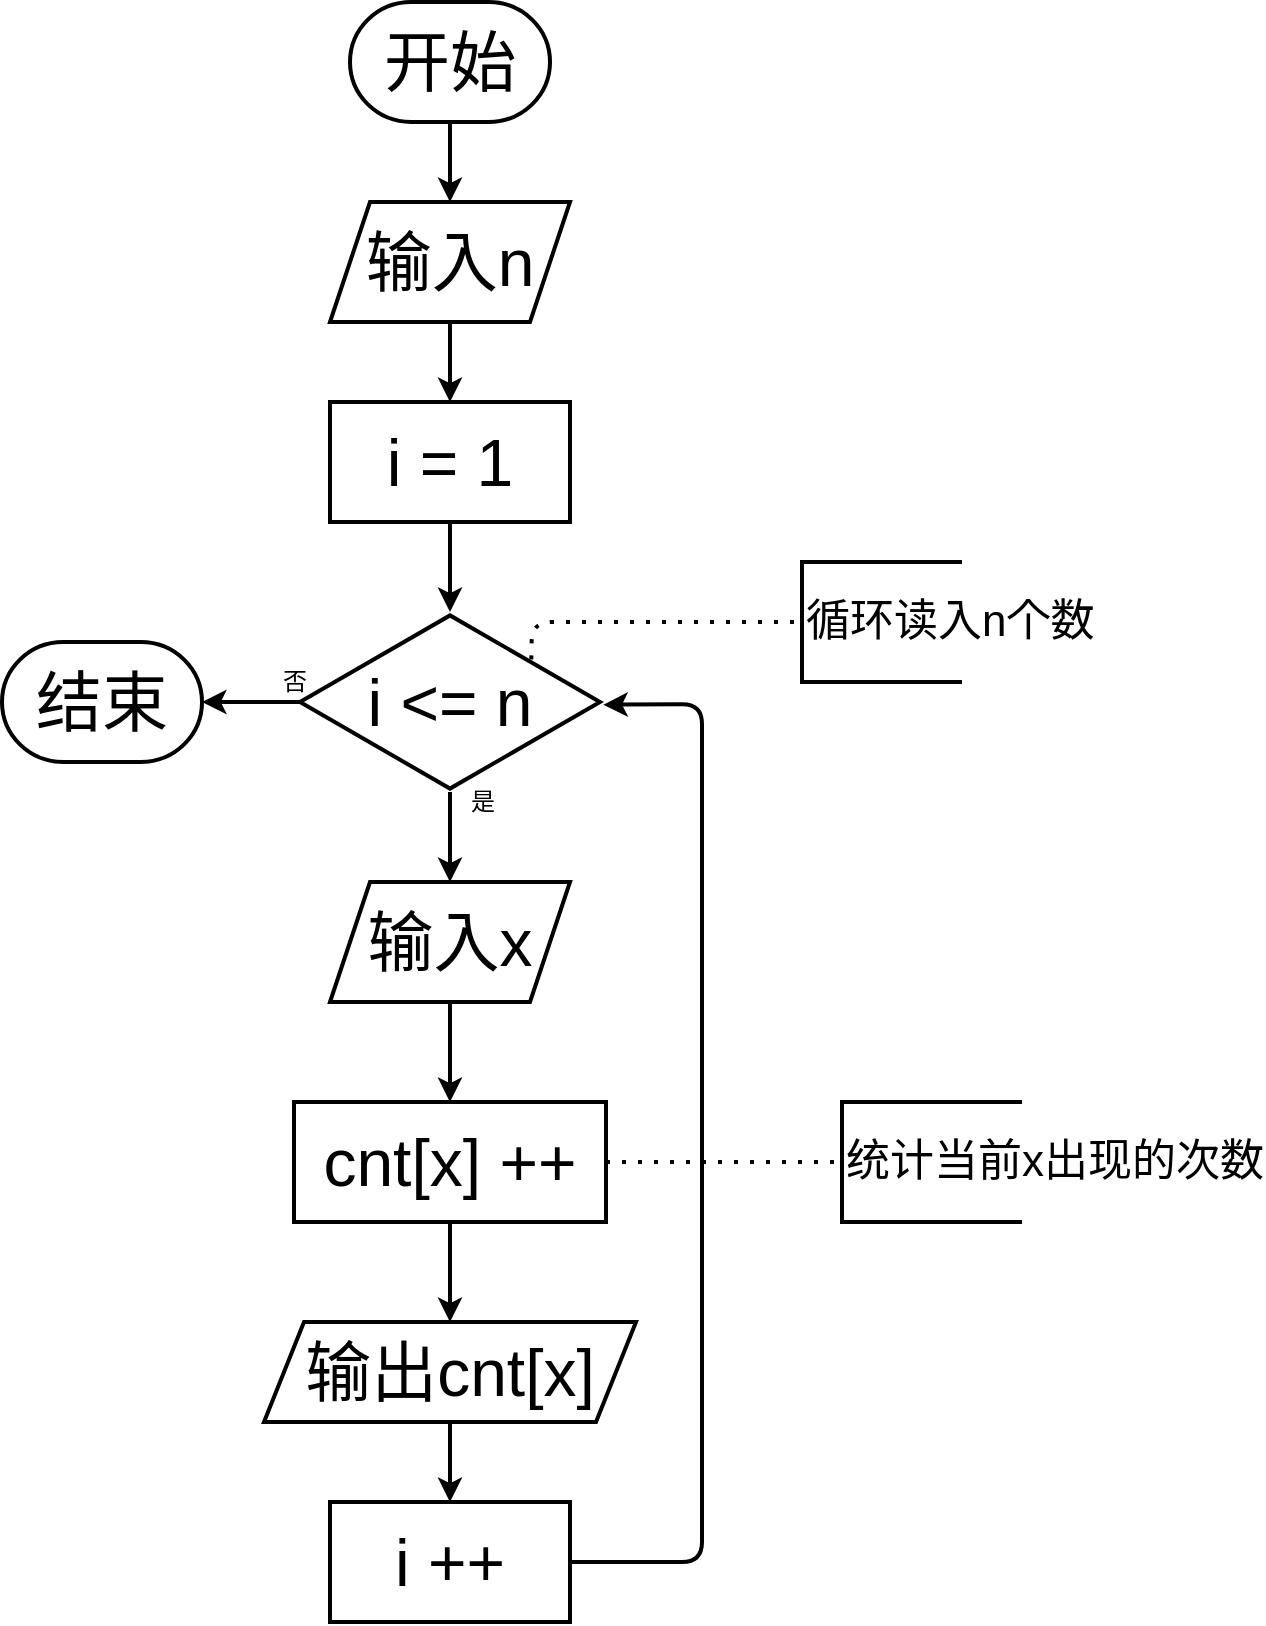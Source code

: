 <mxfile version="14.2.7" type="github" pages="2">
  <diagram id="Ar-jqwaCF9NeFOQVzlyv" name="Page-1">
    <mxGraphModel dx="782" dy="381" grid="1" gridSize="10" guides="1" tooltips="1" connect="1" arrows="1" fold="1" page="1" pageScale="1" pageWidth="827" pageHeight="1169" math="0" shadow="0">
      <root>
        <mxCell id="0" />
        <mxCell id="1" parent="0" />
        <mxCell id="IPCu-1Lw4kJFNTAyMRZ6-4" value="" style="edgeStyle=orthogonalEdgeStyle;rounded=0;orthogonalLoop=1;jettySize=auto;html=1;strokeWidth=2;" edge="1" parent="1" source="IPCu-1Lw4kJFNTAyMRZ6-1" target="IPCu-1Lw4kJFNTAyMRZ6-3">
          <mxGeometry relative="1" as="geometry" />
        </mxCell>
        <mxCell id="IPCu-1Lw4kJFNTAyMRZ6-1" value="&lt;font style=&quot;font-size: 33px&quot;&gt;开始&lt;/font&gt;" style="strokeWidth=2;html=1;shape=mxgraph.flowchart.terminator;whiteSpace=wrap;" vertex="1" parent="1">
          <mxGeometry x="364" y="190" width="100" height="60" as="geometry" />
        </mxCell>
        <mxCell id="IPCu-1Lw4kJFNTAyMRZ6-6" value="" style="edgeStyle=orthogonalEdgeStyle;rounded=0;orthogonalLoop=1;jettySize=auto;html=1;strokeWidth=2;" edge="1" parent="1" source="IPCu-1Lw4kJFNTAyMRZ6-3" target="IPCu-1Lw4kJFNTAyMRZ6-5">
          <mxGeometry relative="1" as="geometry" />
        </mxCell>
        <mxCell id="IPCu-1Lw4kJFNTAyMRZ6-3" value="&lt;font style=&quot;font-size: 33px&quot;&gt;输入n&lt;/font&gt;" style="shape=parallelogram;perimeter=parallelogramPerimeter;whiteSpace=wrap;html=1;fixedSize=1;strokeWidth=2;" vertex="1" parent="1">
          <mxGeometry x="354" y="290" width="120" height="60" as="geometry" />
        </mxCell>
        <mxCell id="IPCu-1Lw4kJFNTAyMRZ6-8" value="" style="edgeStyle=orthogonalEdgeStyle;rounded=0;orthogonalLoop=1;jettySize=auto;html=1;strokeWidth=2;" edge="1" parent="1" source="IPCu-1Lw4kJFNTAyMRZ6-5" target="IPCu-1Lw4kJFNTAyMRZ6-7">
          <mxGeometry relative="1" as="geometry" />
        </mxCell>
        <mxCell id="IPCu-1Lw4kJFNTAyMRZ6-5" value="&lt;font style=&quot;font-size: 33px&quot;&gt;i = 1&lt;/font&gt;" style="rounded=0;whiteSpace=wrap;html=1;strokeWidth=2;" vertex="1" parent="1">
          <mxGeometry x="354" y="390" width="120" height="60" as="geometry" />
        </mxCell>
        <mxCell id="IPCu-1Lw4kJFNTAyMRZ6-10" value="" style="edgeStyle=orthogonalEdgeStyle;rounded=0;orthogonalLoop=1;jettySize=auto;html=1;strokeWidth=2;" edge="1" parent="1" source="IPCu-1Lw4kJFNTAyMRZ6-7" target="IPCu-1Lw4kJFNTAyMRZ6-9">
          <mxGeometry relative="1" as="geometry" />
        </mxCell>
        <mxCell id="IPCu-1Lw4kJFNTAyMRZ6-20" value="" style="edgeStyle=orthogonalEdgeStyle;rounded=0;orthogonalLoop=1;jettySize=auto;html=1;strokeWidth=2;" edge="1" parent="1" source="IPCu-1Lw4kJFNTAyMRZ6-7" target="IPCu-1Lw4kJFNTAyMRZ6-19">
          <mxGeometry relative="1" as="geometry" />
        </mxCell>
        <mxCell id="IPCu-1Lw4kJFNTAyMRZ6-7" value="&lt;font style=&quot;font-size: 33px&quot;&gt;i &amp;lt;= n&lt;/font&gt;" style="html=1;whiteSpace=wrap;aspect=fixed;shape=isoRectangle;strokeWidth=2;" vertex="1" parent="1">
          <mxGeometry x="339" y="495" width="150" height="90" as="geometry" />
        </mxCell>
        <mxCell id="IPCu-1Lw4kJFNTAyMRZ6-12" value="" style="edgeStyle=orthogonalEdgeStyle;rounded=0;orthogonalLoop=1;jettySize=auto;html=1;strokeWidth=2;" edge="1" parent="1" source="IPCu-1Lw4kJFNTAyMRZ6-9" target="IPCu-1Lw4kJFNTAyMRZ6-11">
          <mxGeometry relative="1" as="geometry" />
        </mxCell>
        <mxCell id="IPCu-1Lw4kJFNTAyMRZ6-9" value="&lt;font style=&quot;font-size: 33px&quot;&gt;输入x&lt;/font&gt;" style="shape=parallelogram;perimeter=parallelogramPerimeter;whiteSpace=wrap;html=1;fixedSize=1;strokeWidth=2;" vertex="1" parent="1">
          <mxGeometry x="354" y="630" width="120" height="60" as="geometry" />
        </mxCell>
        <mxCell id="IPCu-1Lw4kJFNTAyMRZ6-14" value="" style="edgeStyle=orthogonalEdgeStyle;rounded=0;orthogonalLoop=1;jettySize=auto;html=1;strokeWidth=2;" edge="1" parent="1" source="IPCu-1Lw4kJFNTAyMRZ6-11" target="IPCu-1Lw4kJFNTAyMRZ6-13">
          <mxGeometry relative="1" as="geometry" />
        </mxCell>
        <mxCell id="IPCu-1Lw4kJFNTAyMRZ6-11" value="&lt;font style=&quot;font-size: 33px&quot;&gt;cnt[x] ++&lt;/font&gt;" style="rounded=0;whiteSpace=wrap;html=1;strokeWidth=2;" vertex="1" parent="1">
          <mxGeometry x="336" y="740" width="156" height="60" as="geometry" />
        </mxCell>
        <mxCell id="IPCu-1Lw4kJFNTAyMRZ6-16" value="" style="edgeStyle=orthogonalEdgeStyle;rounded=0;orthogonalLoop=1;jettySize=auto;html=1;strokeWidth=2;" edge="1" parent="1" source="IPCu-1Lw4kJFNTAyMRZ6-13" target="IPCu-1Lw4kJFNTAyMRZ6-15">
          <mxGeometry relative="1" as="geometry" />
        </mxCell>
        <mxCell id="IPCu-1Lw4kJFNTAyMRZ6-13" value="&lt;font style=&quot;font-size: 33px&quot;&gt;输出cnt[x]&lt;/font&gt;" style="shape=parallelogram;perimeter=parallelogramPerimeter;whiteSpace=wrap;html=1;fixedSize=1;strokeWidth=2;" vertex="1" parent="1">
          <mxGeometry x="321" y="850" width="186" height="50" as="geometry" />
        </mxCell>
        <mxCell id="IPCu-1Lw4kJFNTAyMRZ6-15" value="&lt;font style=&quot;font-size: 33px&quot;&gt;i ++&lt;/font&gt;" style="rounded=0;whiteSpace=wrap;html=1;strokeWidth=2;" vertex="1" parent="1">
          <mxGeometry x="354" y="940" width="120" height="60" as="geometry" />
        </mxCell>
        <mxCell id="IPCu-1Lw4kJFNTAyMRZ6-17" value="" style="endArrow=classic;html=1;strokeWidth=2;exitX=1;exitY=0.5;exitDx=0;exitDy=0;entryX=1.011;entryY=0.515;entryDx=0;entryDy=0;entryPerimeter=0;" edge="1" parent="1" source="IPCu-1Lw4kJFNTAyMRZ6-15" target="IPCu-1Lw4kJFNTAyMRZ6-7">
          <mxGeometry width="50" height="50" relative="1" as="geometry">
            <mxPoint x="380" y="870" as="sourcePoint" />
            <mxPoint x="430" y="820" as="targetPoint" />
            <Array as="points">
              <mxPoint x="540" y="970" />
              <mxPoint x="540" y="541" />
            </Array>
          </mxGeometry>
        </mxCell>
        <mxCell id="IPCu-1Lw4kJFNTAyMRZ6-18" value="是" style="text;html=1;align=center;verticalAlign=middle;resizable=0;points=[];autosize=1;" vertex="1" parent="1">
          <mxGeometry x="415" y="580" width="30" height="20" as="geometry" />
        </mxCell>
        <mxCell id="IPCu-1Lw4kJFNTAyMRZ6-19" value="&lt;font style=&quot;font-size: 33px&quot;&gt;结束&lt;/font&gt;" style="strokeWidth=2;html=1;shape=mxgraph.flowchart.terminator;whiteSpace=wrap;" vertex="1" parent="1">
          <mxGeometry x="190" y="510" width="100" height="60" as="geometry" />
        </mxCell>
        <mxCell id="IPCu-1Lw4kJFNTAyMRZ6-21" value="否" style="text;html=1;align=center;verticalAlign=middle;resizable=0;points=[];autosize=1;" vertex="1" parent="1">
          <mxGeometry x="321" y="520" width="30" height="20" as="geometry" />
        </mxCell>
        <mxCell id="IPCu-1Lw4kJFNTAyMRZ6-22" value="&lt;font style=&quot;font-size: 22px&quot;&gt;循环读入n个数&lt;/font&gt;" style="strokeWidth=2;html=1;shape=mxgraph.flowchart.annotation_1;align=left;pointerEvents=1;" vertex="1" parent="1">
          <mxGeometry x="590" y="470" width="80" height="60" as="geometry" />
        </mxCell>
        <mxCell id="IPCu-1Lw4kJFNTAyMRZ6-23" value="" style="endArrow=none;dashed=1;html=1;dashPattern=1 3;strokeWidth=2;exitX=0.771;exitY=0.263;exitDx=0;exitDy=0;exitPerimeter=0;entryX=0;entryY=0.5;entryDx=0;entryDy=0;entryPerimeter=0;" edge="1" parent="1" source="IPCu-1Lw4kJFNTAyMRZ6-7" target="IPCu-1Lw4kJFNTAyMRZ6-22">
          <mxGeometry width="50" height="50" relative="1" as="geometry">
            <mxPoint x="380" y="480" as="sourcePoint" />
            <mxPoint x="430" y="430" as="targetPoint" />
            <Array as="points">
              <mxPoint x="455" y="500" />
            </Array>
          </mxGeometry>
        </mxCell>
        <mxCell id="IPCu-1Lw4kJFNTAyMRZ6-24" value="&lt;font style=&quot;font-size: 22px&quot;&gt;统计当前x出现的次数&lt;/font&gt;" style="strokeWidth=2;html=1;shape=mxgraph.flowchart.annotation_1;align=left;pointerEvents=1;" vertex="1" parent="1">
          <mxGeometry x="610" y="740" width="90" height="60" as="geometry" />
        </mxCell>
        <mxCell id="IPCu-1Lw4kJFNTAyMRZ6-26" value="" style="endArrow=none;dashed=1;html=1;dashPattern=1 3;strokeWidth=2;exitX=1;exitY=0.5;exitDx=0;exitDy=0;entryX=0;entryY=0.5;entryDx=0;entryDy=0;entryPerimeter=0;" edge="1" parent="1" source="IPCu-1Lw4kJFNTAyMRZ6-11" target="IPCu-1Lw4kJFNTAyMRZ6-24">
          <mxGeometry width="50" height="50" relative="1" as="geometry">
            <mxPoint x="380" y="780" as="sourcePoint" />
            <mxPoint x="430" y="730" as="targetPoint" />
          </mxGeometry>
        </mxCell>
      </root>
    </mxGraphModel>
  </diagram>
  <diagram id="53ZwPWQBNraA3zYo1Nx5" name="Page-2">
    <mxGraphModel dx="1609" dy="381" grid="1" gridSize="10" guides="1" tooltips="1" connect="1" arrows="1" fold="1" page="1" pageScale="1" pageWidth="827" pageHeight="1169" math="0" shadow="0">
      <root>
        <mxCell id="NMKy-kS4VFhtqlt6VD5c-0" />
        <mxCell id="NMKy-kS4VFhtqlt6VD5c-1" parent="NMKy-kS4VFhtqlt6VD5c-0" />
        <mxCell id="NMKy-kS4VFhtqlt6VD5c-4" value="" style="edgeStyle=orthogonalEdgeStyle;rounded=0;orthogonalLoop=1;jettySize=auto;html=1;strokeWidth=2;" parent="NMKy-kS4VFhtqlt6VD5c-1" source="NMKy-kS4VFhtqlt6VD5c-2" target="NMKy-kS4VFhtqlt6VD5c-3" edge="1">
          <mxGeometry relative="1" as="geometry" />
        </mxCell>
        <mxCell id="NMKy-kS4VFhtqlt6VD5c-2" value="&lt;font style=&quot;font-size: 33px&quot;&gt;开始&lt;/font&gt;" style="strokeWidth=2;html=1;shape=mxgraph.flowchart.terminator;whiteSpace=wrap;" parent="NMKy-kS4VFhtqlt6VD5c-1" vertex="1">
          <mxGeometry x="350" y="220" width="100" height="60" as="geometry" />
        </mxCell>
        <mxCell id="NMKy-kS4VFhtqlt6VD5c-6" value="" style="edgeStyle=orthogonalEdgeStyle;rounded=0;orthogonalLoop=1;jettySize=auto;html=1;strokeWidth=2;" parent="NMKy-kS4VFhtqlt6VD5c-1" source="NMKy-kS4VFhtqlt6VD5c-3" target="NMKy-kS4VFhtqlt6VD5c-5" edge="1">
          <mxGeometry relative="1" as="geometry" />
        </mxCell>
        <mxCell id="NMKy-kS4VFhtqlt6VD5c-3" value="&lt;font style=&quot;font-size: 33px&quot;&gt;输入n&lt;/font&gt;" style="shape=parallelogram;perimeter=parallelogramPerimeter;whiteSpace=wrap;html=1;fixedSize=1;strokeWidth=2;" parent="NMKy-kS4VFhtqlt6VD5c-1" vertex="1">
          <mxGeometry x="335" y="330" width="130" height="50" as="geometry" />
        </mxCell>
        <mxCell id="NMKy-kS4VFhtqlt6VD5c-8" value="" style="edgeStyle=orthogonalEdgeStyle;rounded=0;orthogonalLoop=1;jettySize=auto;html=1;strokeWidth=2;" parent="NMKy-kS4VFhtqlt6VD5c-1" source="NMKy-kS4VFhtqlt6VD5c-5" target="NMKy-kS4VFhtqlt6VD5c-7" edge="1">
          <mxGeometry relative="1" as="geometry" />
        </mxCell>
        <mxCell id="NMKy-kS4VFhtqlt6VD5c-5" value="&lt;font style=&quot;font-size: 33px&quot;&gt;i = 1&lt;/font&gt;" style="rounded=0;whiteSpace=wrap;html=1;strokeWidth=2;" parent="NMKy-kS4VFhtqlt6VD5c-1" vertex="1">
          <mxGeometry x="340" y="430" width="120" height="60" as="geometry" />
        </mxCell>
        <mxCell id="NMKy-kS4VFhtqlt6VD5c-10" value="" style="edgeStyle=orthogonalEdgeStyle;rounded=0;orthogonalLoop=1;jettySize=auto;html=1;strokeWidth=2;" parent="NMKy-kS4VFhtqlt6VD5c-1" source="NMKy-kS4VFhtqlt6VD5c-7" target="NMKy-kS4VFhtqlt6VD5c-9" edge="1">
          <mxGeometry relative="1" as="geometry" />
        </mxCell>
        <mxCell id="NMKy-kS4VFhtqlt6VD5c-18" value="" style="edgeStyle=orthogonalEdgeStyle;rounded=0;orthogonalLoop=1;jettySize=auto;html=1;strokeWidth=2;" parent="NMKy-kS4VFhtqlt6VD5c-1" source="NMKy-kS4VFhtqlt6VD5c-7" target="NMKy-kS4VFhtqlt6VD5c-17" edge="1">
          <mxGeometry relative="1" as="geometry" />
        </mxCell>
        <mxCell id="NMKy-kS4VFhtqlt6VD5c-7" value="&lt;font style=&quot;font-size: 33px&quot;&gt;i &amp;lt;= n&lt;/font&gt;" style="html=1;whiteSpace=wrap;aspect=fixed;shape=isoRectangle;strokeWidth=2;" parent="NMKy-kS4VFhtqlt6VD5c-1" vertex="1">
          <mxGeometry x="325" y="540" width="150" height="90" as="geometry" />
        </mxCell>
        <mxCell id="NMKy-kS4VFhtqlt6VD5c-13" value="" style="edgeStyle=orthogonalEdgeStyle;rounded=0;orthogonalLoop=1;jettySize=auto;html=1;strokeWidth=2;" parent="NMKy-kS4VFhtqlt6VD5c-1" source="NMKy-kS4VFhtqlt6VD5c-9" target="NMKy-kS4VFhtqlt6VD5c-12" edge="1">
          <mxGeometry relative="1" as="geometry" />
        </mxCell>
        <mxCell id="NMKy-kS4VFhtqlt6VD5c-9" value="&lt;font style=&quot;font-size: 33px&quot;&gt;输入x&lt;/font&gt;" style="shape=parallelogram;perimeter=parallelogramPerimeter;whiteSpace=wrap;html=1;fixedSize=1;strokeWidth=2;" parent="NMKy-kS4VFhtqlt6VD5c-1" vertex="1">
          <mxGeometry x="570" y="557.5" width="130" height="55" as="geometry" />
        </mxCell>
        <mxCell id="NMKy-kS4VFhtqlt6VD5c-11" value="是" style="text;html=1;align=center;verticalAlign=middle;resizable=0;points=[];autosize=1;" parent="NMKy-kS4VFhtqlt6VD5c-1" vertex="1">
          <mxGeometry x="465" y="560" width="30" height="20" as="geometry" />
        </mxCell>
        <mxCell id="NMKy-kS4VFhtqlt6VD5c-15" value="" style="edgeStyle=orthogonalEdgeStyle;rounded=0;orthogonalLoop=1;jettySize=auto;html=1;strokeWidth=2;" parent="NMKy-kS4VFhtqlt6VD5c-1" source="NMKy-kS4VFhtqlt6VD5c-12" target="NMKy-kS4VFhtqlt6VD5c-14" edge="1">
          <mxGeometry relative="1" as="geometry" />
        </mxCell>
        <mxCell id="NMKy-kS4VFhtqlt6VD5c-12" value="&lt;font style=&quot;font-size: 33px&quot;&gt;a[x]++&lt;/font&gt;" style="rounded=0;whiteSpace=wrap;html=1;strokeWidth=2;" parent="NMKy-kS4VFhtqlt6VD5c-1" vertex="1">
          <mxGeometry x="575" y="670" width="120" height="60" as="geometry" />
        </mxCell>
        <mxCell id="NMKy-kS4VFhtqlt6VD5c-14" value="&lt;font style=&quot;font-size: 33px&quot;&gt;i ++&lt;/font&gt;" style="rounded=0;whiteSpace=wrap;html=1;strokeWidth=2;" parent="NMKy-kS4VFhtqlt6VD5c-1" vertex="1">
          <mxGeometry x="575" y="790" width="120" height="60" as="geometry" />
        </mxCell>
        <mxCell id="NMKy-kS4VFhtqlt6VD5c-16" value="" style="endArrow=classic;html=1;strokeWidth=2;exitX=0;exitY=0.5;exitDx=0;exitDy=0;entryX=0.5;entryY=0.993;entryDx=0;entryDy=0;entryPerimeter=0;" parent="NMKy-kS4VFhtqlt6VD5c-1" source="NMKy-kS4VFhtqlt6VD5c-14" target="NMKy-kS4VFhtqlt6VD5c-7" edge="1">
          <mxGeometry width="50" height="50" relative="1" as="geometry">
            <mxPoint x="380" y="750" as="sourcePoint" />
            <mxPoint x="430" y="700" as="targetPoint" />
            <Array as="points">
              <mxPoint x="400" y="820" />
            </Array>
          </mxGeometry>
        </mxCell>
        <mxCell id="NMKy-kS4VFhtqlt6VD5c-21" value="" style="edgeStyle=orthogonalEdgeStyle;rounded=0;orthogonalLoop=1;jettySize=auto;html=1;strokeWidth=2;" parent="NMKy-kS4VFhtqlt6VD5c-1" source="NMKy-kS4VFhtqlt6VD5c-17" target="NMKy-kS4VFhtqlt6VD5c-20" edge="1">
          <mxGeometry relative="1" as="geometry" />
        </mxCell>
        <mxCell id="NMKy-kS4VFhtqlt6VD5c-17" value="&lt;font style=&quot;font-size: 33px&quot;&gt;i = 1&lt;/font&gt;" style="rounded=0;whiteSpace=wrap;html=1;strokeWidth=2;" parent="NMKy-kS4VFhtqlt6VD5c-1" vertex="1">
          <mxGeometry x="120" y="555" width="120" height="60" as="geometry" />
        </mxCell>
        <mxCell id="NMKy-kS4VFhtqlt6VD5c-19" value="否" style="text;html=1;align=center;verticalAlign=middle;resizable=0;points=[];autosize=1;" parent="NMKy-kS4VFhtqlt6VD5c-1" vertex="1">
          <mxGeometry x="305" y="560" width="30" height="20" as="geometry" />
        </mxCell>
        <mxCell id="NMKy-kS4VFhtqlt6VD5c-23" value="" style="edgeStyle=orthogonalEdgeStyle;rounded=0;orthogonalLoop=1;jettySize=auto;html=1;strokeWidth=2;" parent="NMKy-kS4VFhtqlt6VD5c-1" source="NMKy-kS4VFhtqlt6VD5c-20" target="NMKy-kS4VFhtqlt6VD5c-22" edge="1">
          <mxGeometry relative="1" as="geometry" />
        </mxCell>
        <mxCell id="NMKy-kS4VFhtqlt6VD5c-20" value="&lt;font style=&quot;font-size: 33px&quot;&gt;i &amp;lt;= 10000&lt;/font&gt;" style="html=1;whiteSpace=wrap;aspect=fixed;shape=isoRectangle;strokeWidth=2;" parent="NMKy-kS4VFhtqlt6VD5c-1" vertex="1">
          <mxGeometry x="71.66" y="800" width="216.67" height="130" as="geometry" />
        </mxCell>
        <mxCell id="NMKy-kS4VFhtqlt6VD5c-26" value="" style="edgeStyle=orthogonalEdgeStyle;rounded=0;orthogonalLoop=1;jettySize=auto;html=1;strokeWidth=2;" parent="NMKy-kS4VFhtqlt6VD5c-1" source="NMKy-kS4VFhtqlt6VD5c-22" target="NMKy-kS4VFhtqlt6VD5c-25" edge="1">
          <mxGeometry relative="1" as="geometry" />
        </mxCell>
        <mxCell id="NMKy-kS4VFhtqlt6VD5c-30" value="" style="edgeStyle=orthogonalEdgeStyle;rounded=0;orthogonalLoop=1;jettySize=auto;html=1;strokeWidth=2;" parent="NMKy-kS4VFhtqlt6VD5c-1" source="NMKy-kS4VFhtqlt6VD5c-22" target="NMKy-kS4VFhtqlt6VD5c-29" edge="1">
          <mxGeometry relative="1" as="geometry" />
        </mxCell>
        <mxCell id="NMKy-kS4VFhtqlt6VD5c-22" value="&lt;font style=&quot;font-size: 30px&quot;&gt;a[i] &amp;lt; a[i-1]&lt;/font&gt;" style="html=1;whiteSpace=wrap;aspect=fixed;shape=isoRectangle;strokeWidth=2;" parent="NMKy-kS4VFhtqlt6VD5c-1" vertex="1">
          <mxGeometry x="71.66" y="1020" width="216.67" height="130" as="geometry" />
        </mxCell>
        <mxCell id="NMKy-kS4VFhtqlt6VD5c-24" value="是" style="text;html=1;align=center;verticalAlign=middle;resizable=0;points=[];autosize=1;" parent="NMKy-kS4VFhtqlt6VD5c-1" vertex="1">
          <mxGeometry x="180" y="930" width="30" height="20" as="geometry" />
        </mxCell>
        <mxCell id="NMKy-kS4VFhtqlt6VD5c-25" value="&lt;font style=&quot;font-size: 33px&quot;&gt;ans += a[i]&lt;/font&gt;" style="rounded=0;whiteSpace=wrap;html=1;strokeWidth=2;" parent="NMKy-kS4VFhtqlt6VD5c-1" vertex="1">
          <mxGeometry x="360" y="1060" width="170" height="50" as="geometry" />
        </mxCell>
        <mxCell id="NMKy-kS4VFhtqlt6VD5c-27" value="是" style="text;html=1;align=center;verticalAlign=middle;resizable=0;points=[];autosize=1;" parent="NMKy-kS4VFhtqlt6VD5c-1" vertex="1">
          <mxGeometry x="275.0" y="1060" width="30" height="20" as="geometry" />
        </mxCell>
        <mxCell id="NMKy-kS4VFhtqlt6VD5c-29" value="&lt;font style=&quot;font-size: 33px&quot;&gt;ans += a[i-1]&lt;/font&gt;" style="rounded=0;whiteSpace=wrap;html=1;strokeWidth=2;" parent="NMKy-kS4VFhtqlt6VD5c-1" vertex="1">
          <mxGeometry x="-190" y="1057.5" width="200" height="55" as="geometry" />
        </mxCell>
        <mxCell id="NMKy-kS4VFhtqlt6VD5c-31" value="否" style="text;html=1;align=center;verticalAlign=middle;resizable=0;points=[];autosize=1;" parent="NMKy-kS4VFhtqlt6VD5c-1" vertex="1">
          <mxGeometry x="50" y="1060" width="30" height="20" as="geometry" />
        </mxCell>
        <mxCell id="NMKy-kS4VFhtqlt6VD5c-32" value="&lt;font style=&quot;font-size: 33px&quot;&gt;i ++&lt;/font&gt;" style="rounded=0;whiteSpace=wrap;html=1;strokeWidth=2;" parent="NMKy-kS4VFhtqlt6VD5c-1" vertex="1">
          <mxGeometry x="130" y="1210" width="120" height="60" as="geometry" />
        </mxCell>
        <mxCell id="NMKy-kS4VFhtqlt6VD5c-33" value="" style="endArrow=classic;html=1;strokeWidth=2;exitX=0.5;exitY=1;exitDx=0;exitDy=0;entryX=0;entryY=0.5;entryDx=0;entryDy=0;" parent="NMKy-kS4VFhtqlt6VD5c-1" source="NMKy-kS4VFhtqlt6VD5c-29" target="NMKy-kS4VFhtqlt6VD5c-32" edge="1">
          <mxGeometry width="50" height="50" relative="1" as="geometry">
            <mxPoint x="90" y="1020" as="sourcePoint" />
            <mxPoint x="140" y="970" as="targetPoint" />
            <Array as="points">
              <mxPoint x="-90" y="1240" />
            </Array>
          </mxGeometry>
        </mxCell>
        <mxCell id="NMKy-kS4VFhtqlt6VD5c-34" value="" style="endArrow=classic;html=1;strokeWidth=2;exitX=0.5;exitY=1;exitDx=0;exitDy=0;entryX=1;entryY=0.5;entryDx=0;entryDy=0;" parent="NMKy-kS4VFhtqlt6VD5c-1" source="NMKy-kS4VFhtqlt6VD5c-25" target="NMKy-kS4VFhtqlt6VD5c-32" edge="1">
          <mxGeometry width="50" height="50" relative="1" as="geometry">
            <mxPoint x="90" y="1020" as="sourcePoint" />
            <mxPoint x="140" y="970" as="targetPoint" />
            <Array as="points">
              <mxPoint x="445" y="1240" />
            </Array>
          </mxGeometry>
        </mxCell>
        <mxCell id="NMKy-kS4VFhtqlt6VD5c-35" value="" style="endArrow=classic;html=1;strokeWidth=2;entryX=0.003;entryY=0.518;entryDx=0;entryDy=0;entryPerimeter=0;exitX=0.5;exitY=1;exitDx=0;exitDy=0;" parent="NMKy-kS4VFhtqlt6VD5c-1" source="NMKy-kS4VFhtqlt6VD5c-32" target="NMKy-kS4VFhtqlt6VD5c-20" edge="1">
          <mxGeometry width="50" height="50" relative="1" as="geometry">
            <mxPoint x="90" y="820" as="sourcePoint" />
            <mxPoint x="70" y="740" as="targetPoint" />
            <Array as="points">
              <mxPoint x="190" y="1330" />
              <mxPoint x="-240" y="1330" />
              <mxPoint x="-240" y="867" />
            </Array>
          </mxGeometry>
        </mxCell>
        <mxCell id="NMKy-kS4VFhtqlt6VD5c-39" value="" style="edgeStyle=orthogonalEdgeStyle;rounded=0;orthogonalLoop=1;jettySize=auto;html=1;strokeWidth=2;" parent="NMKy-kS4VFhtqlt6VD5c-1" source="NMKy-kS4VFhtqlt6VD5c-36" target="NMKy-kS4VFhtqlt6VD5c-38" edge="1">
          <mxGeometry relative="1" as="geometry" />
        </mxCell>
        <mxCell id="NMKy-kS4VFhtqlt6VD5c-36" value="&lt;font style=&quot;font-size: 33px&quot;&gt;输出ans&lt;/font&gt;" style="shape=parallelogram;perimeter=parallelogramPerimeter;whiteSpace=wrap;html=1;fixedSize=1;strokeWidth=2;" parent="NMKy-kS4VFhtqlt6VD5c-1" vertex="1">
          <mxGeometry x="414" y="920" width="176" height="60" as="geometry" />
        </mxCell>
        <mxCell id="NMKy-kS4VFhtqlt6VD5c-37" value="" style="endArrow=classic;html=1;strokeWidth=2;exitX=0.994;exitY=0.508;exitDx=0;exitDy=0;exitPerimeter=0;entryX=0;entryY=0.5;entryDx=0;entryDy=0;" parent="NMKy-kS4VFhtqlt6VD5c-1" source="NMKy-kS4VFhtqlt6VD5c-20" target="NMKy-kS4VFhtqlt6VD5c-36" edge="1">
          <mxGeometry width="50" height="50" relative="1" as="geometry">
            <mxPoint x="400" y="870" as="sourcePoint" />
            <mxPoint x="450" y="820" as="targetPoint" />
            <Array as="points">
              <mxPoint x="350" y="866" />
              <mxPoint x="350" y="950" />
            </Array>
          </mxGeometry>
        </mxCell>
        <mxCell id="NMKy-kS4VFhtqlt6VD5c-38" value="&lt;font style=&quot;font-size: 33px&quot;&gt;结束&lt;/font&gt;" style="strokeWidth=2;html=1;shape=mxgraph.flowchart.terminator;whiteSpace=wrap;" parent="NMKy-kS4VFhtqlt6VD5c-1" vertex="1">
          <mxGeometry x="680" y="920" width="100" height="60" as="geometry" />
        </mxCell>
      </root>
    </mxGraphModel>
  </diagram>
</mxfile>
